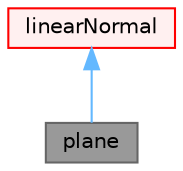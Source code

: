 digraph "plane"
{
 // LATEX_PDF_SIZE
  bgcolor="transparent";
  edge [fontname=Helvetica,fontsize=10,labelfontname=Helvetica,labelfontsize=10];
  node [fontname=Helvetica,fontsize=10,shape=box,height=0.2,width=0.4];
  Node1 [id="Node000001",label="plane",height=0.2,width=0.4,color="gray40", fillcolor="grey60", style="filled", fontcolor="black",tooltip="Extrudes by transforming points normal to the surface by 1 layer over a given distance."];
  Node2 -> Node1 [id="edge1_Node000001_Node000002",dir="back",color="steelblue1",style="solid",tooltip=" "];
  Node2 [id="Node000002",label="linearNormal",height=0.2,width=0.4,color="red", fillcolor="#FFF0F0", style="filled",URL="$classFoam_1_1extrudeModels_1_1linearNormal.html",tooltip="Extrudes by transforming points normal to the surface by a given distance."];
}

